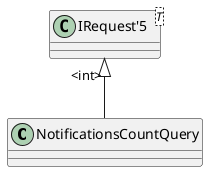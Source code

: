 @startuml
class NotificationsCountQuery {
}
class "IRequest'5"<T> {
}
"IRequest'5" "<int>" <|-- NotificationsCountQuery
'NotificationsCountQuery --> "RecipientId" Guid
@enduml
